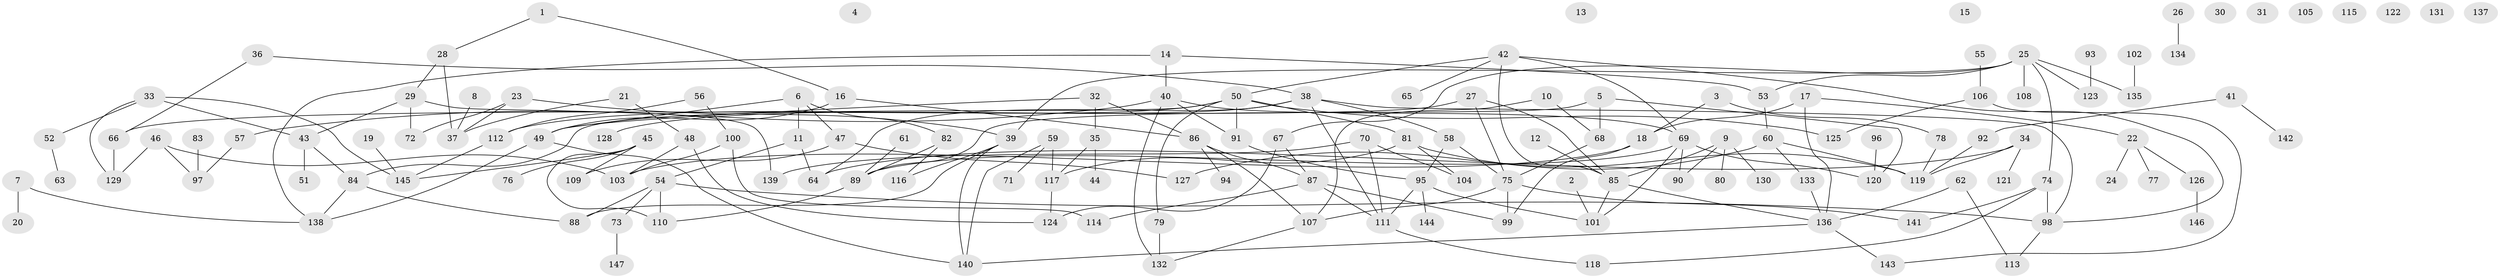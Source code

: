 // coarse degree distribution, {3: 0.24358974358974358, 1: 0.1794871794871795, 4: 0.21794871794871795, 6: 0.08974358974358974, 2: 0.11538461538461539, 7: 0.01282051282051282, 9: 0.01282051282051282, 5: 0.11538461538461539, 8: 0.01282051282051282}
// Generated by graph-tools (version 1.1) at 2025/35/03/04/25 23:35:57]
// undirected, 147 vertices, 192 edges
graph export_dot {
  node [color=gray90,style=filled];
  1;
  2;
  3;
  4;
  5;
  6;
  7;
  8;
  9;
  10;
  11;
  12;
  13;
  14;
  15;
  16;
  17;
  18;
  19;
  20;
  21;
  22;
  23;
  24;
  25;
  26;
  27;
  28;
  29;
  30;
  31;
  32;
  33;
  34;
  35;
  36;
  37;
  38;
  39;
  40;
  41;
  42;
  43;
  44;
  45;
  46;
  47;
  48;
  49;
  50;
  51;
  52;
  53;
  54;
  55;
  56;
  57;
  58;
  59;
  60;
  61;
  62;
  63;
  64;
  65;
  66;
  67;
  68;
  69;
  70;
  71;
  72;
  73;
  74;
  75;
  76;
  77;
  78;
  79;
  80;
  81;
  82;
  83;
  84;
  85;
  86;
  87;
  88;
  89;
  90;
  91;
  92;
  93;
  94;
  95;
  96;
  97;
  98;
  99;
  100;
  101;
  102;
  103;
  104;
  105;
  106;
  107;
  108;
  109;
  110;
  111;
  112;
  113;
  114;
  115;
  116;
  117;
  118;
  119;
  120;
  121;
  122;
  123;
  124;
  125;
  126;
  127;
  128;
  129;
  130;
  131;
  132;
  133;
  134;
  135;
  136;
  137;
  138;
  139;
  140;
  141;
  142;
  143;
  144;
  145;
  146;
  147;
  1 -- 16;
  1 -- 28;
  2 -- 101;
  3 -- 18;
  3 -- 78;
  5 -- 68;
  5 -- 89;
  5 -- 120;
  6 -- 11;
  6 -- 47;
  6 -- 49;
  6 -- 82;
  7 -- 20;
  7 -- 138;
  8 -- 37;
  9 -- 80;
  9 -- 85;
  9 -- 90;
  9 -- 130;
  10 -- 68;
  10 -- 107;
  11 -- 54;
  11 -- 64;
  12 -- 85;
  14 -- 40;
  14 -- 53;
  14 -- 138;
  16 -- 49;
  16 -- 86;
  17 -- 18;
  17 -- 22;
  17 -- 136;
  18 -- 99;
  18 -- 103;
  19 -- 145;
  21 -- 37;
  21 -- 48;
  22 -- 24;
  22 -- 77;
  22 -- 126;
  23 -- 37;
  23 -- 39;
  23 -- 72;
  25 -- 39;
  25 -- 53;
  25 -- 67;
  25 -- 74;
  25 -- 108;
  25 -- 123;
  25 -- 135;
  26 -- 134;
  27 -- 66;
  27 -- 75;
  27 -- 85;
  28 -- 29;
  28 -- 37;
  29 -- 43;
  29 -- 72;
  29 -- 139;
  32 -- 35;
  32 -- 49;
  32 -- 86;
  33 -- 43;
  33 -- 52;
  33 -- 129;
  33 -- 145;
  34 -- 64;
  34 -- 119;
  34 -- 121;
  35 -- 44;
  35 -- 117;
  36 -- 38;
  36 -- 66;
  38 -- 58;
  38 -- 64;
  38 -- 98;
  38 -- 111;
  38 -- 128;
  39 -- 88;
  39 -- 116;
  39 -- 140;
  40 -- 57;
  40 -- 69;
  40 -- 91;
  40 -- 132;
  41 -- 92;
  41 -- 142;
  42 -- 50;
  42 -- 65;
  42 -- 69;
  42 -- 85;
  42 -- 98;
  43 -- 51;
  43 -- 84;
  45 -- 76;
  45 -- 109;
  45 -- 110;
  45 -- 145;
  46 -- 97;
  46 -- 103;
  46 -- 129;
  47 -- 109;
  47 -- 127;
  48 -- 103;
  48 -- 124;
  49 -- 138;
  49 -- 140;
  50 -- 79;
  50 -- 81;
  50 -- 84;
  50 -- 91;
  50 -- 112;
  50 -- 125;
  52 -- 63;
  53 -- 60;
  54 -- 73;
  54 -- 88;
  54 -- 98;
  54 -- 110;
  55 -- 106;
  56 -- 100;
  56 -- 112;
  57 -- 97;
  58 -- 75;
  58 -- 95;
  59 -- 71;
  59 -- 117;
  59 -- 140;
  60 -- 119;
  60 -- 127;
  60 -- 133;
  61 -- 89;
  62 -- 113;
  62 -- 136;
  66 -- 129;
  67 -- 87;
  67 -- 124;
  68 -- 75;
  69 -- 89;
  69 -- 90;
  69 -- 101;
  69 -- 120;
  70 -- 104;
  70 -- 111;
  70 -- 139;
  73 -- 147;
  74 -- 98;
  74 -- 118;
  74 -- 141;
  75 -- 99;
  75 -- 107;
  75 -- 141;
  78 -- 119;
  79 -- 132;
  81 -- 104;
  81 -- 117;
  81 -- 119;
  82 -- 89;
  82 -- 116;
  83 -- 97;
  84 -- 88;
  84 -- 138;
  85 -- 101;
  85 -- 136;
  86 -- 87;
  86 -- 94;
  86 -- 107;
  87 -- 99;
  87 -- 111;
  87 -- 114;
  89 -- 110;
  91 -- 95;
  92 -- 119;
  93 -- 123;
  95 -- 101;
  95 -- 111;
  95 -- 144;
  96 -- 120;
  98 -- 113;
  100 -- 103;
  100 -- 114;
  102 -- 135;
  106 -- 125;
  106 -- 143;
  107 -- 132;
  111 -- 118;
  112 -- 145;
  117 -- 124;
  126 -- 146;
  133 -- 136;
  136 -- 140;
  136 -- 143;
}

